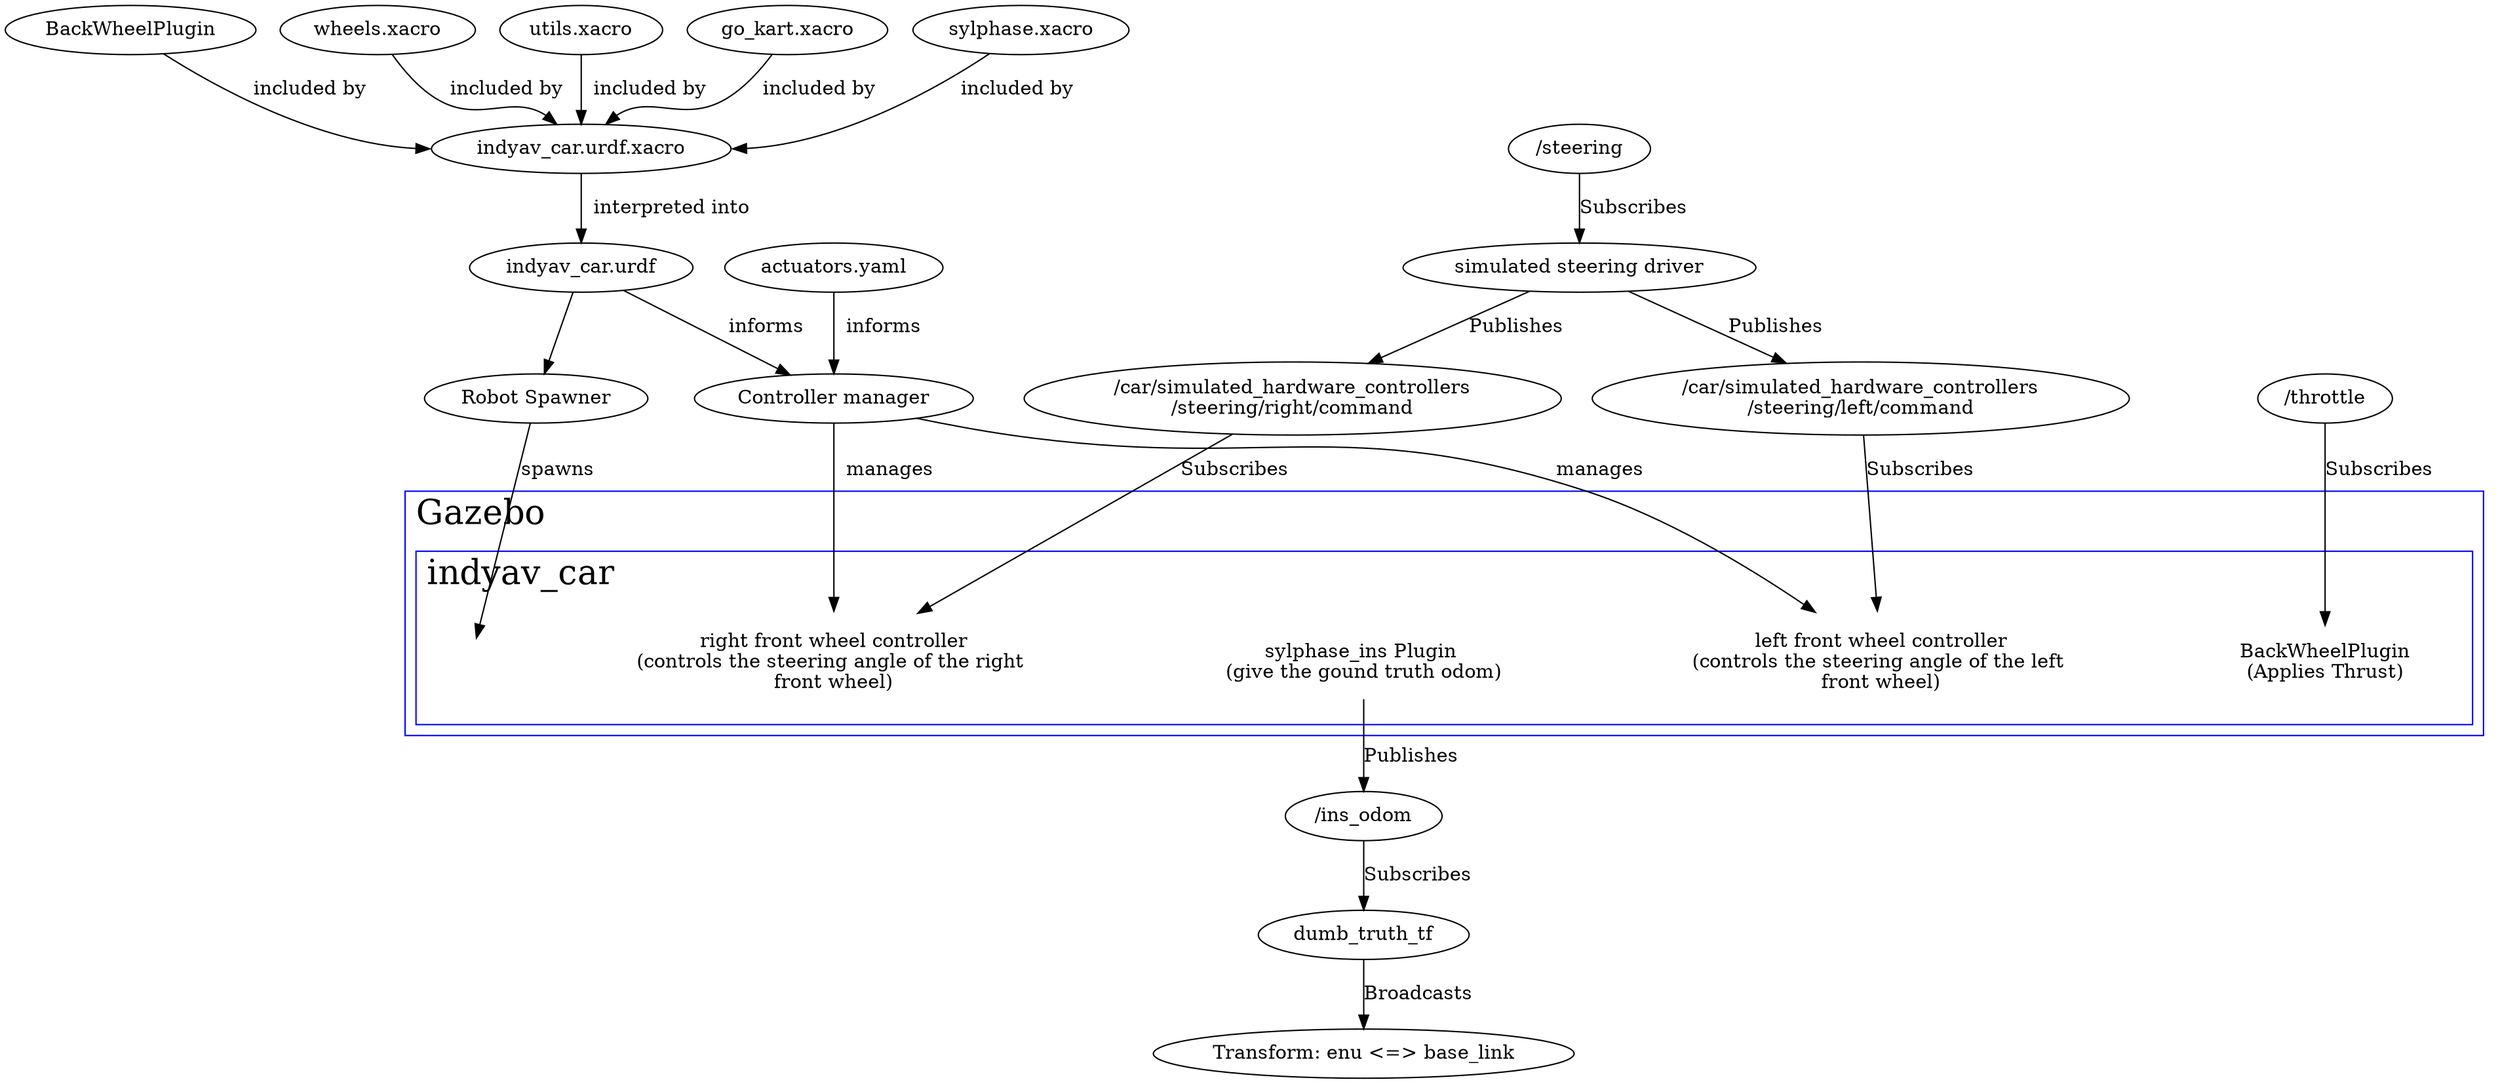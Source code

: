 digraph indyav_gazebo
{
    ratio="compress";
    graph[fontsize=25, dpi=400];
    "BackWheelPlugin"->"indyav_car.urdf.xacro":w [label="  included by  "];
    "wheels.xacro"->"indyav_car.urdf.xacro":nw [label="  included by  "];
    "utils.xacro"->"indyav_car.urdf.xacro":n [label="  included by  "];
    "go_kart.xacro"->"indyav_car.urdf.xacro":ne [label="  included by  "];
    "sylphase.xacro"->"indyav_car.urdf.xacro":e [label="  included by  "];
    "indyav_car.urdf.xacro"->"indyav_car.urdf" [label="  interpreted into  "];
    
    "actuators.yaml"->"Controller manager" [label="  informs  "]
    "indyav_car.urdf"->"Controller manager" [label="  informs  "]
    
    "Robot Spawner";
    
    "indyav_car.urdf" -> "Robot Spawner";
    
    
    
    
    subgraph cluster_gazebo
    {
        compound=true;
        style=outlined;
        color=blue;
        node [style=filled,color=white];
        label = "Gazebo";
        labeljust="l";
        subgraph cluster_indyav_car
        {
            style=outlined;
            color=blue;
            node [style=filled,color=white];
            label = "indyav_car"
            labeljust="l";
    
            back_wheel [label="BackWheelPlugin\n(Applies Thrust)"];        
            invis [style=invis, pos="0,0"];
            sylphase_ins [label="sylphase_ins Plugin \n(give the gound truth odom)"];
    
            right_wheel [label="right front wheel controller\n(controls the steering angle of the right \nfront wheel)"];
            left_wheel[label="left front wheel controller\n(controls the steering angle of the left \nfront wheel)"];
        }
    }

    "Robot Spawner"->invis[label="spawns"];
    
    "Controller manager"->right_wheel
        [label="  manages  "];
    "Controller manager"->left_wheel
        [label="  manages  "];
    
    sylphase_ins->"/ins_odom"[label="Publishes"];
    "/ins_odom"->"dumb_truth_tf"
        [label="Subscribes"];
    
    "dumb_truth_tf"->"Transform: enu <=> base_link"[label="Broadcasts"];
    
    right_command [label="/car/simulated_hardware_controllers\n/steering/right/command", pos="-1,-1"];
    right_command -> right_wheel [label="Subscribes"];
    "simulated steering driver"-> right_command [label="Publishes"];
    
    
    left_command [label="/car/simulated_hardware_controllers\n/steering/left/command"];
    left_command -> left_wheel [label="Subscribes"];
    "simulated steering driver"-> left_command [label="Publishes"];

    "/steering"->"simulated steering driver"[label="Subscribes"];

    "/throttle"->back_wheel[label="Subscribes"];   
}
